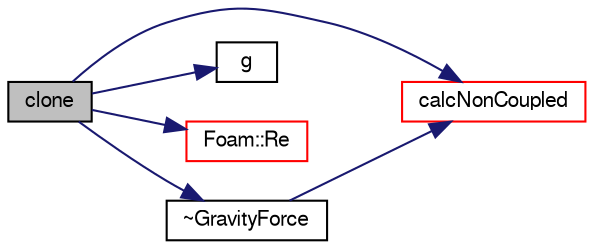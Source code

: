 digraph "clone"
{
  bgcolor="transparent";
  edge [fontname="FreeSans",fontsize="10",labelfontname="FreeSans",labelfontsize="10"];
  node [fontname="FreeSans",fontsize="10",shape=record];
  rankdir="LR";
  Node12 [label="clone",height=0.2,width=0.4,color="black", fillcolor="grey75", style="filled", fontcolor="black"];
  Node12 -> Node13 [color="midnightblue",fontsize="10",style="solid",fontname="FreeSans"];
  Node13 [label="calcNonCoupled",height=0.2,width=0.4,color="red",URL="$a24130.html#a0e3253e601c7db3a3db9d3c921218fd9",tooltip="Calculate the non-coupled force. "];
  Node12 -> Node16 [color="midnightblue",fontsize="10",style="solid",fontname="FreeSans"];
  Node16 [label="g",height=0.2,width=0.4,color="black",URL="$a24130.html#a7befcf8f2cd1324952c5a65a056b7454",tooltip="Return the acceleration due to gravity. "];
  Node12 -> Node17 [color="midnightblue",fontsize="10",style="solid",fontname="FreeSans"];
  Node17 [label="Foam::Re",height=0.2,width=0.4,color="red",URL="$a21124.html#affa366970bcbe0f7ccf7c85557a3e12b"];
  Node12 -> Node20 [color="midnightblue",fontsize="10",style="solid",fontname="FreeSans"];
  Node20 [label="~GravityForce",height=0.2,width=0.4,color="black",URL="$a24130.html#a15b9ac82181568307df1076509614a72",tooltip="Destructor. "];
  Node20 -> Node13 [color="midnightblue",fontsize="10",style="solid",fontname="FreeSans"];
}
